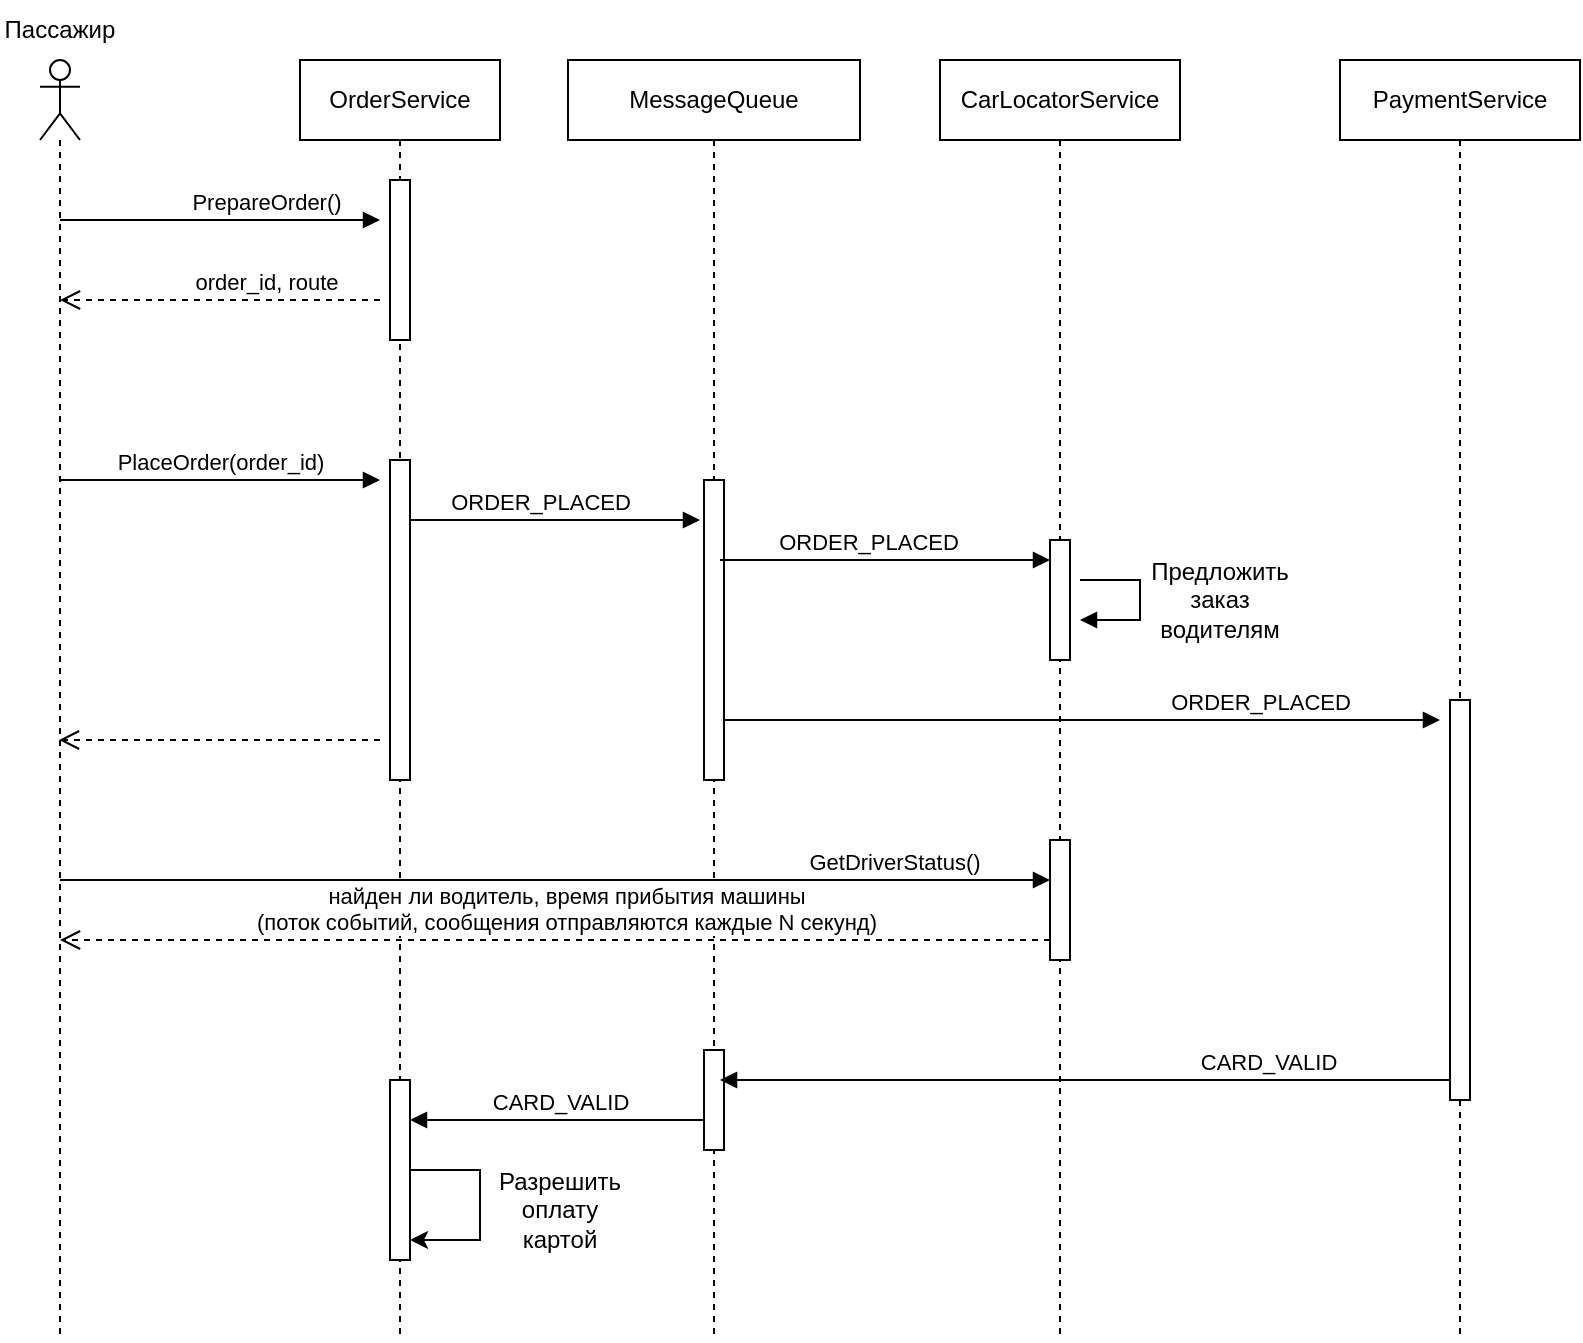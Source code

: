 <mxfile version="22.1.0" type="device">
  <diagram name="Страница — 1" id="J15yoGxph1iZ6SuFbTM3">
    <mxGraphModel dx="910" dy="507" grid="1" gridSize="10" guides="1" tooltips="1" connect="1" arrows="1" fold="1" page="1" pageScale="1" pageWidth="827" pageHeight="1169" math="0" shadow="0">
      <root>
        <mxCell id="0" />
        <mxCell id="1" parent="0" />
        <mxCell id="CHvxEzsWI9L_6CAv82Uk-5" value="" style="shape=umlLifeline;perimeter=lifelinePerimeter;whiteSpace=wrap;html=1;container=1;dropTarget=0;collapsible=0;recursiveResize=0;outlineConnect=0;portConstraint=eastwest;newEdgeStyle={&quot;curved&quot;:0,&quot;rounded&quot;:0};participant=umlActor;" parent="1" vertex="1">
          <mxGeometry x="150" y="40" width="20" height="640" as="geometry" />
        </mxCell>
        <mxCell id="CHvxEzsWI9L_6CAv82Uk-7" value="Пассажир" style="text;html=1;strokeColor=none;fillColor=none;align=center;verticalAlign=middle;whiteSpace=wrap;rounded=0;" parent="1" vertex="1">
          <mxGeometry x="130" y="10" width="60" height="30" as="geometry" />
        </mxCell>
        <mxCell id="CHvxEzsWI9L_6CAv82Uk-10" value="OrderService" style="shape=umlLifeline;perimeter=lifelinePerimeter;whiteSpace=wrap;html=1;container=1;dropTarget=0;collapsible=0;recursiveResize=0;outlineConnect=0;portConstraint=eastwest;newEdgeStyle={&quot;curved&quot;:0,&quot;rounded&quot;:0};" parent="1" vertex="1">
          <mxGeometry x="280" y="40" width="100" height="640" as="geometry" />
        </mxCell>
        <mxCell id="CHvxEzsWI9L_6CAv82Uk-21" value="" style="html=1;points=[[0,0,0,0,5],[0,1,0,0,-5],[1,0,0,0,5],[1,1,0,0,-5]];perimeter=orthogonalPerimeter;outlineConnect=0;targetShapes=umlLifeline;portConstraint=eastwest;newEdgeStyle={&quot;curved&quot;:0,&quot;rounded&quot;:0};" parent="CHvxEzsWI9L_6CAv82Uk-10" vertex="1">
          <mxGeometry x="45" y="60" width="10" height="80" as="geometry" />
        </mxCell>
        <mxCell id="CHvxEzsWI9L_6CAv82Uk-22" value="" style="html=1;points=[[0,0,0,0,5],[0,1,0,0,-5],[1,0,0,0,5],[1,1,0,0,-5]];perimeter=orthogonalPerimeter;outlineConnect=0;targetShapes=umlLifeline;portConstraint=eastwest;newEdgeStyle={&quot;curved&quot;:0,&quot;rounded&quot;:0};" parent="CHvxEzsWI9L_6CAv82Uk-10" vertex="1">
          <mxGeometry x="45" y="200" width="10" height="160" as="geometry" />
        </mxCell>
        <mxCell id="rPxVZgnXgTAf76An14d8-15" value="" style="html=1;points=[[0,0,0,0,5],[0,1,0,0,-5],[1,0,0,0,5],[1,1,0,0,-5]];perimeter=orthogonalPerimeter;outlineConnect=0;targetShapes=umlLifeline;portConstraint=eastwest;newEdgeStyle={&quot;curved&quot;:0,&quot;rounded&quot;:0};" parent="CHvxEzsWI9L_6CAv82Uk-10" vertex="1">
          <mxGeometry x="45" y="510" width="10" height="90" as="geometry" />
        </mxCell>
        <mxCell id="rPxVZgnXgTAf76An14d8-22" value="" style="endArrow=classic;html=1;rounded=0;" parent="CHvxEzsWI9L_6CAv82Uk-10" source="rPxVZgnXgTAf76An14d8-15" target="rPxVZgnXgTAf76An14d8-15" edge="1">
          <mxGeometry width="50" height="50" relative="1" as="geometry">
            <mxPoint x="90" y="610" as="sourcePoint" />
            <mxPoint x="110" y="590" as="targetPoint" />
            <Array as="points">
              <mxPoint x="90" y="555" />
              <mxPoint x="90" y="570" />
              <mxPoint x="90" y="590" />
            </Array>
          </mxGeometry>
        </mxCell>
        <mxCell id="CHvxEzsWI9L_6CAv82Uk-12" value="PrepareOrder()" style="html=1;verticalAlign=bottom;endArrow=block;curved=0;rounded=0;" parent="1" source="CHvxEzsWI9L_6CAv82Uk-5" edge="1">
          <mxGeometry x="0.283" width="80" relative="1" as="geometry">
            <mxPoint x="80" y="120" as="sourcePoint" />
            <mxPoint x="320" y="120" as="targetPoint" />
            <mxPoint as="offset" />
          </mxGeometry>
        </mxCell>
        <mxCell id="CHvxEzsWI9L_6CAv82Uk-13" value="order_id, route" style="html=1;verticalAlign=bottom;endArrow=open;dashed=1;endSize=8;curved=0;rounded=0;" parent="1" target="CHvxEzsWI9L_6CAv82Uk-5" edge="1">
          <mxGeometry x="-0.283" relative="1" as="geometry">
            <mxPoint x="320" y="160" as="sourcePoint" />
            <mxPoint x="80" y="160" as="targetPoint" />
            <mxPoint as="offset" />
          </mxGeometry>
        </mxCell>
        <mxCell id="CHvxEzsWI9L_6CAv82Uk-14" value="PlaceOrder(order_id)" style="html=1;verticalAlign=bottom;endArrow=block;curved=0;rounded=0;" parent="1" edge="1">
          <mxGeometry width="80" relative="1" as="geometry">
            <mxPoint x="160" y="250" as="sourcePoint" />
            <mxPoint x="320" y="250" as="targetPoint" />
            <mxPoint as="offset" />
          </mxGeometry>
        </mxCell>
        <mxCell id="CHvxEzsWI9L_6CAv82Uk-15" value="MessageQueue" style="shape=umlLifeline;perimeter=lifelinePerimeter;whiteSpace=wrap;html=1;container=1;dropTarget=0;collapsible=0;recursiveResize=0;outlineConnect=0;portConstraint=eastwest;newEdgeStyle={&quot;curved&quot;:0,&quot;rounded&quot;:0};" parent="1" vertex="1">
          <mxGeometry x="414" y="40" width="146" height="640" as="geometry" />
        </mxCell>
        <mxCell id="CHvxEzsWI9L_6CAv82Uk-27" value="GetDriverStatus()" style="html=1;verticalAlign=bottom;endArrow=block;curved=0;rounded=0;" parent="CHvxEzsWI9L_6CAv82Uk-15" target="CHvxEzsWI9L_6CAv82Uk-28" edge="1">
          <mxGeometry x="0.682" width="80" relative="1" as="geometry">
            <mxPoint x="-254" y="410" as="sourcePoint" />
            <mxPoint x="211" y="410" as="targetPoint" />
            <mxPoint as="offset" />
          </mxGeometry>
        </mxCell>
        <mxCell id="CHvxEzsWI9L_6CAv82Uk-30" value="найден ли водитель, время прибытия машины&lt;br&gt;(поток событий, сообщения отправляются каждые N секунд)" style="html=1;verticalAlign=bottom;endArrow=open;dashed=1;endSize=8;curved=0;rounded=0;" parent="CHvxEzsWI9L_6CAv82Uk-15" source="CHvxEzsWI9L_6CAv82Uk-28" edge="1">
          <mxGeometry x="-0.02" relative="1" as="geometry">
            <mxPoint x="211" y="440" as="sourcePoint" />
            <mxPoint x="-254" y="440" as="targetPoint" />
            <Array as="points">
              <mxPoint x="131" y="440" />
            </Array>
            <mxPoint as="offset" />
          </mxGeometry>
        </mxCell>
        <mxCell id="CHvxEzsWI9L_6CAv82Uk-23" value="" style="html=1;points=[[0,0,0,0,5],[0,1,0,0,-5],[1,0,0,0,5],[1,1,0,0,-5]];perimeter=orthogonalPerimeter;outlineConnect=0;targetShapes=umlLifeline;portConstraint=eastwest;newEdgeStyle={&quot;curved&quot;:0,&quot;rounded&quot;:0};" parent="CHvxEzsWI9L_6CAv82Uk-15" vertex="1">
          <mxGeometry x="68" y="210" width="10" height="150" as="geometry" />
        </mxCell>
        <mxCell id="rPxVZgnXgTAf76An14d8-17" value="" style="html=1;points=[[0,0,0,0,5],[0,1,0,0,-5],[1,0,0,0,5],[1,1,0,0,-5]];perimeter=orthogonalPerimeter;outlineConnect=0;targetShapes=umlLifeline;portConstraint=eastwest;newEdgeStyle={&quot;curved&quot;:0,&quot;rounded&quot;:0};" parent="CHvxEzsWI9L_6CAv82Uk-15" vertex="1">
          <mxGeometry x="68" y="495" width="10" height="50" as="geometry" />
        </mxCell>
        <mxCell id="CHvxEzsWI9L_6CAv82Uk-16" value="" style="html=1;verticalAlign=bottom;endArrow=open;dashed=1;endSize=8;curved=0;rounded=0;" parent="1" edge="1">
          <mxGeometry x="-0.283" relative="1" as="geometry">
            <mxPoint x="320" y="380" as="sourcePoint" />
            <mxPoint x="159.5" y="380" as="targetPoint" />
            <mxPoint as="offset" />
            <Array as="points">
              <mxPoint x="240" y="380" />
            </Array>
          </mxGeometry>
        </mxCell>
        <mxCell id="CHvxEzsWI9L_6CAv82Uk-17" value="ORDER_PLACED" style="html=1;verticalAlign=bottom;endArrow=block;curved=0;rounded=0;" parent="1" source="CHvxEzsWI9L_6CAv82Uk-22" edge="1">
          <mxGeometry x="-0.103" width="80" relative="1" as="geometry">
            <mxPoint x="340" y="270" as="sourcePoint" />
            <mxPoint x="480" y="270" as="targetPoint" />
            <mxPoint as="offset" />
          </mxGeometry>
        </mxCell>
        <mxCell id="CHvxEzsWI9L_6CAv82Uk-18" value="CarLocatorService" style="shape=umlLifeline;perimeter=lifelinePerimeter;whiteSpace=wrap;html=1;container=1;dropTarget=0;collapsible=0;recursiveResize=0;outlineConnect=0;portConstraint=eastwest;newEdgeStyle={&quot;curved&quot;:0,&quot;rounded&quot;:0};" parent="1" vertex="1">
          <mxGeometry x="600" y="40" width="120" height="640" as="geometry" />
        </mxCell>
        <mxCell id="CHvxEzsWI9L_6CAv82Uk-25" value="" style="html=1;points=[[0,0,0,0,5],[0,1,0,0,-5],[1,0,0,0,5],[1,1,0,0,-5]];perimeter=orthogonalPerimeter;outlineConnect=0;targetShapes=umlLifeline;portConstraint=eastwest;newEdgeStyle={&quot;curved&quot;:0,&quot;rounded&quot;:0};" parent="CHvxEzsWI9L_6CAv82Uk-18" vertex="1">
          <mxGeometry x="55" y="240" width="10" height="60" as="geometry" />
        </mxCell>
        <mxCell id="CHvxEzsWI9L_6CAv82Uk-28" value="" style="html=1;points=[[0,0,0,0,5],[0,1,0,0,-5],[1,0,0,0,5],[1,1,0,0,-5]];perimeter=orthogonalPerimeter;outlineConnect=0;targetShapes=umlLifeline;portConstraint=eastwest;newEdgeStyle={&quot;curved&quot;:0,&quot;rounded&quot;:0};" parent="CHvxEzsWI9L_6CAv82Uk-18" vertex="1">
          <mxGeometry x="55" y="390" width="10" height="60" as="geometry" />
        </mxCell>
        <mxCell id="rPxVZgnXgTAf76An14d8-1" value="PaymentService" style="shape=umlLifeline;perimeter=lifelinePerimeter;whiteSpace=wrap;html=1;container=1;dropTarget=0;collapsible=0;recursiveResize=0;outlineConnect=0;portConstraint=eastwest;newEdgeStyle={&quot;curved&quot;:0,&quot;rounded&quot;:0};" parent="1" vertex="1">
          <mxGeometry x="800" y="40" width="120" height="640" as="geometry" />
        </mxCell>
        <mxCell id="rPxVZgnXgTAf76An14d8-3" value="" style="html=1;points=[[0,0,0,0,5],[0,1,0,0,-5],[1,0,0,0,5],[1,1,0,0,-5]];perimeter=orthogonalPerimeter;outlineConnect=0;targetShapes=umlLifeline;portConstraint=eastwest;newEdgeStyle={&quot;curved&quot;:0,&quot;rounded&quot;:0};" parent="rPxVZgnXgTAf76An14d8-1" vertex="1">
          <mxGeometry x="55" y="320" width="10" height="200" as="geometry" />
        </mxCell>
        <mxCell id="rPxVZgnXgTAf76An14d8-8" value="ORDER_PLACED" style="html=1;verticalAlign=bottom;endArrow=block;curved=0;rounded=0;" parent="1" edge="1">
          <mxGeometry x="0.497" width="80" relative="1" as="geometry">
            <mxPoint x="492" y="370" as="sourcePoint" />
            <mxPoint x="850" y="370" as="targetPoint" />
            <mxPoint as="offset" />
          </mxGeometry>
        </mxCell>
        <mxCell id="rPxVZgnXgTAf76An14d8-10" value="ORDER_PLACED" style="html=1;verticalAlign=bottom;endArrow=block;curved=0;rounded=0;exitX=0.8;exitY=0.667;exitDx=0;exitDy=0;exitPerimeter=0;" parent="1" edge="1">
          <mxGeometry x="-0.103" width="80" relative="1" as="geometry">
            <mxPoint x="490" y="290.0" as="sourcePoint" />
            <mxPoint x="655" y="290.0" as="targetPoint" />
            <mxPoint as="offset" />
          </mxGeometry>
        </mxCell>
        <mxCell id="rPxVZgnXgTAf76An14d8-12" value="" style="html=1;verticalAlign=bottom;endArrow=block;curved=0;rounded=0;" parent="1" edge="1">
          <mxGeometry x="-0.103" width="80" relative="1" as="geometry">
            <mxPoint x="670" y="300" as="sourcePoint" />
            <mxPoint x="670" y="320" as="targetPoint" />
            <mxPoint as="offset" />
            <Array as="points">
              <mxPoint x="700" y="300" />
              <mxPoint x="700" y="320" />
            </Array>
          </mxGeometry>
        </mxCell>
        <mxCell id="rPxVZgnXgTAf76An14d8-16" value="CARD_VALID" style="html=1;verticalAlign=bottom;endArrow=block;curved=0;rounded=0;" parent="1" source="rPxVZgnXgTAf76An14d8-3" edge="1">
          <mxGeometry x="-0.5" width="80" relative="1" as="geometry">
            <mxPoint x="850" y="550" as="sourcePoint" />
            <mxPoint x="490" y="550" as="targetPoint" />
            <mxPoint as="offset" />
          </mxGeometry>
        </mxCell>
        <mxCell id="rPxVZgnXgTAf76An14d8-18" value="CARD_VALID" style="html=1;verticalAlign=bottom;endArrow=block;curved=0;rounded=0;" parent="1" target="rPxVZgnXgTAf76An14d8-15" edge="1">
          <mxGeometry x="-0.02" width="80" relative="1" as="geometry">
            <mxPoint x="482" y="570" as="sourcePoint" />
            <mxPoint x="340" y="570" as="targetPoint" />
            <mxPoint as="offset" />
          </mxGeometry>
        </mxCell>
        <mxCell id="rPxVZgnXgTAf76An14d8-19" value="Предложить заказ водителям" style="text;html=1;strokeColor=none;fillColor=none;align=center;verticalAlign=middle;whiteSpace=wrap;rounded=0;" parent="1" vertex="1">
          <mxGeometry x="710" y="295" width="60" height="30" as="geometry" />
        </mxCell>
        <mxCell id="rPxVZgnXgTAf76An14d8-20" value="Разрешить оплату картой" style="text;html=1;strokeColor=none;fillColor=none;align=center;verticalAlign=middle;whiteSpace=wrap;rounded=0;" parent="1" vertex="1">
          <mxGeometry x="380" y="600" width="60" height="30" as="geometry" />
        </mxCell>
      </root>
    </mxGraphModel>
  </diagram>
</mxfile>
